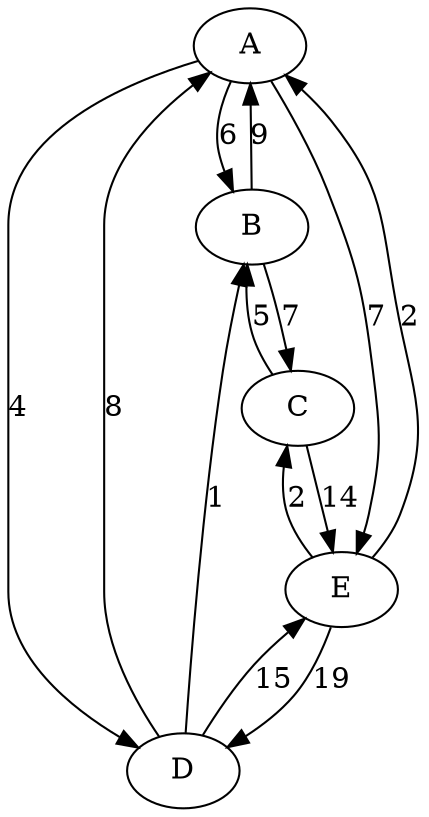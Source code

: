 digraph G {
"A"
"A" -> "B" [ label="6" ];
"A" -> "D" [ label="4" ];
"A" -> "E" [ label="7" ];
"B"
"B" -> "A" [ label="9" ];
"B" -> "C" [ label="7" ];
"C"
"C" -> "B" [ label="5" ];
"C" -> "E" [ label="14" ];
"D"
"D" -> "A" [ label="8" ];
"D" -> "B" [ label="1" ];
"D" -> "E" [ label="15" ];
"E"
"E" -> "A" [ label="2" ];
"E" -> "C" [ label="2" ];
"E" -> "D" [ label="19" ];
}